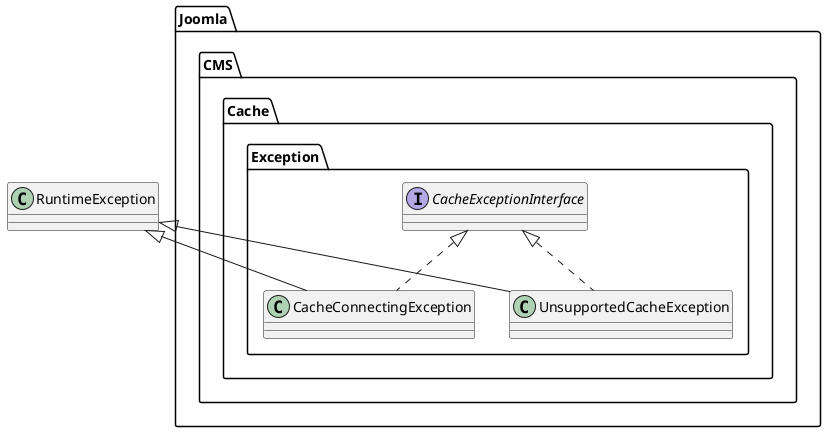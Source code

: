 @startuml
class Joomla.CMS.Cache.Exception.CacheConnectingException
RuntimeException <|-- Joomla.CMS.Cache.Exception.CacheConnectingException
Joomla.CMS.Cache.Exception.CacheExceptionInterface <|.. Joomla.CMS.Cache.Exception.CacheConnectingException

class Joomla.CMS.Cache.Exception.UnsupportedCacheException
RuntimeException <|-- Joomla.CMS.Cache.Exception.UnsupportedCacheException
Joomla.CMS.Cache.Exception.CacheExceptionInterface <|.. Joomla.CMS.Cache.Exception.UnsupportedCacheException
interface Joomla.CMS.Cache.Exception.CacheExceptionInterface
@enduml

